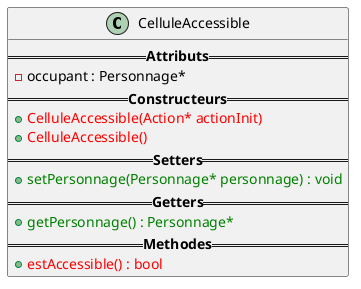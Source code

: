 @startuml
class CelluleAccessible{
    ==<b>Attributs</b>==
        -occupant : Personnage*
    ==<b>Constructeurs</b>==
        +<color:red>CelluleAccessible(Action* actionInit)</color>
        +<color:red>CelluleAccessible()</color>
    ==<b>Setters</b>==
        +<color:green>setPersonnage(Personnage* personnage) : void</color>
    ==<b>Getters</b>==
        +<color:green>getPersonnage() : Personnage*</color>
    ==<b>Methodes</b>==
        +<color:red>estAccessible() : bool</color>
}
@enduml
'1555e50e73705b33af0ecae1c3a47527  src/CelluleAccessible.hpp
'811c644e3376f35e28fc4a04a66e6b81  src/CelluleAccessible.cpp
